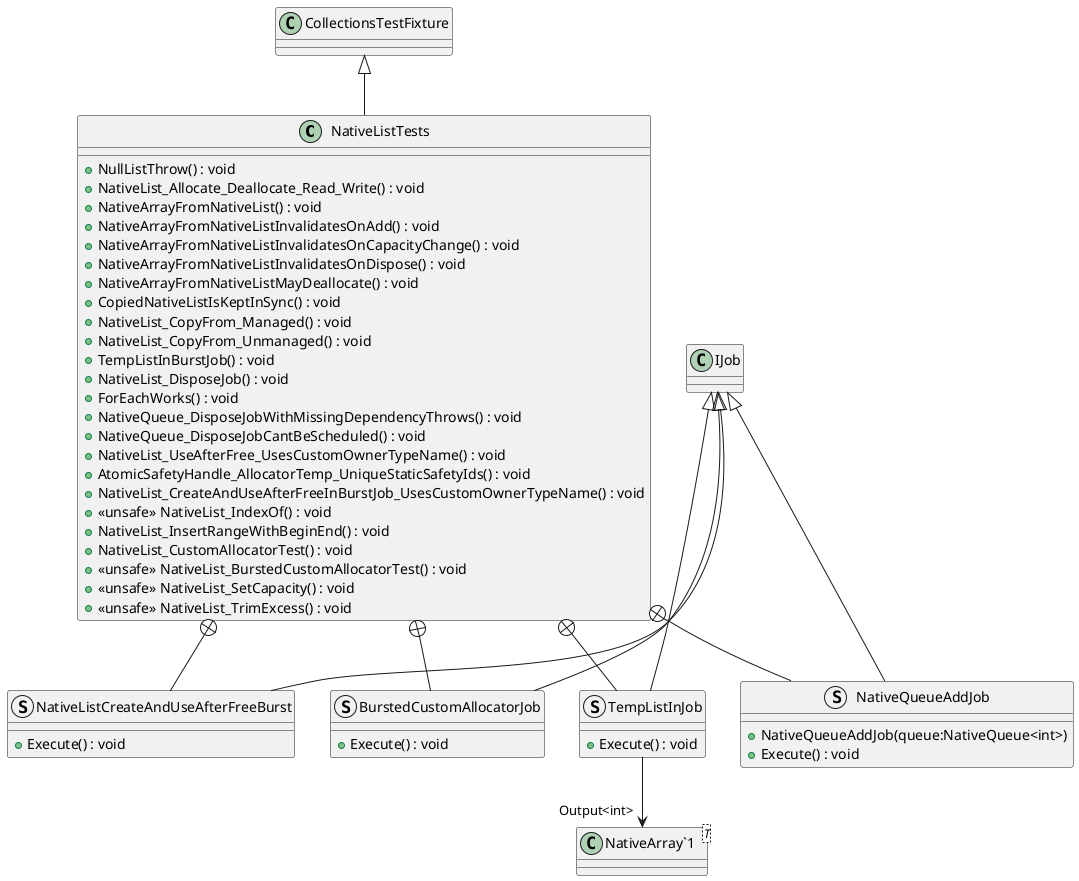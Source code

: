 @startuml
class NativeListTests {
    + NullListThrow() : void
    + NativeList_Allocate_Deallocate_Read_Write() : void
    + NativeArrayFromNativeList() : void
    + NativeArrayFromNativeListInvalidatesOnAdd() : void
    + NativeArrayFromNativeListInvalidatesOnCapacityChange() : void
    + NativeArrayFromNativeListInvalidatesOnDispose() : void
    + NativeArrayFromNativeListMayDeallocate() : void
    + CopiedNativeListIsKeptInSync() : void
    + NativeList_CopyFrom_Managed() : void
    + NativeList_CopyFrom_Unmanaged() : void
    + TempListInBurstJob() : void
    + NativeList_DisposeJob() : void
    + ForEachWorks() : void
    + NativeQueue_DisposeJobWithMissingDependencyThrows() : void
    + NativeQueue_DisposeJobCantBeScheduled() : void
    + NativeList_UseAfterFree_UsesCustomOwnerTypeName() : void
    + AtomicSafetyHandle_AllocatorTemp_UniqueStaticSafetyIds() : void
    + NativeList_CreateAndUseAfterFreeInBurstJob_UsesCustomOwnerTypeName() : void
    + <<unsafe>> NativeList_IndexOf() : void
    + NativeList_InsertRangeWithBeginEnd() : void
    + NativeList_CustomAllocatorTest() : void
    + <<unsafe>> NativeList_BurstedCustomAllocatorTest() : void
    + <<unsafe>> NativeList_SetCapacity() : void
    + <<unsafe>> NativeList_TrimExcess() : void
}
struct TempListInJob {
    + Execute() : void
}
struct NativeQueueAddJob {
    + NativeQueueAddJob(queue:NativeQueue<int>)
    + Execute() : void
}
struct NativeListCreateAndUseAfterFreeBurst {
    + Execute() : void
}
struct BurstedCustomAllocatorJob {
    + Execute() : void
}
class "NativeArray`1"<T> {
}
CollectionsTestFixture <|-- NativeListTests
NativeListTests +-- TempListInJob
IJob <|-- TempListInJob
TempListInJob --> "Output<int>" "NativeArray`1"
NativeListTests +-- NativeQueueAddJob
IJob <|-- NativeQueueAddJob
NativeListTests +-- NativeListCreateAndUseAfterFreeBurst
IJob <|-- NativeListCreateAndUseAfterFreeBurst
NativeListTests +-- BurstedCustomAllocatorJob
IJob <|-- BurstedCustomAllocatorJob
@enduml
